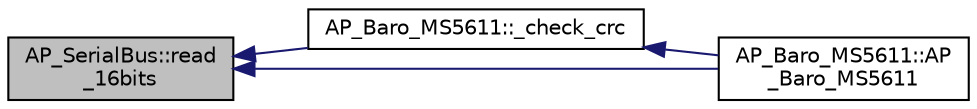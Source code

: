 digraph "AP_SerialBus::read_16bits"
{
 // INTERACTIVE_SVG=YES
  edge [fontname="Helvetica",fontsize="10",labelfontname="Helvetica",labelfontsize="10"];
  node [fontname="Helvetica",fontsize="10",shape=record];
  rankdir="LR";
  Node1 [label="AP_SerialBus::read\l_16bits",height=0.2,width=0.4,color="black", fillcolor="grey75", style="filled" fontcolor="black"];
  Node1 -> Node2 [dir="back",color="midnightblue",fontsize="10",style="solid",fontname="Helvetica"];
  Node2 [label="AP_Baro_MS5611::_check_crc",height=0.2,width=0.4,color="black", fillcolor="white", style="filled",URL="$classAP__Baro__MS5611.html#a4246dcfab6c1645a3a111eb975aaa1a0"];
  Node2 -> Node3 [dir="back",color="midnightblue",fontsize="10",style="solid",fontname="Helvetica"];
  Node3 [label="AP_Baro_MS5611::AP\l_Baro_MS5611",height=0.2,width=0.4,color="black", fillcolor="white", style="filled",URL="$classAP__Baro__MS5611.html#a5e36586ae33638288843d7bc9ba5c607"];
  Node1 -> Node3 [dir="back",color="midnightblue",fontsize="10",style="solid",fontname="Helvetica"];
}
